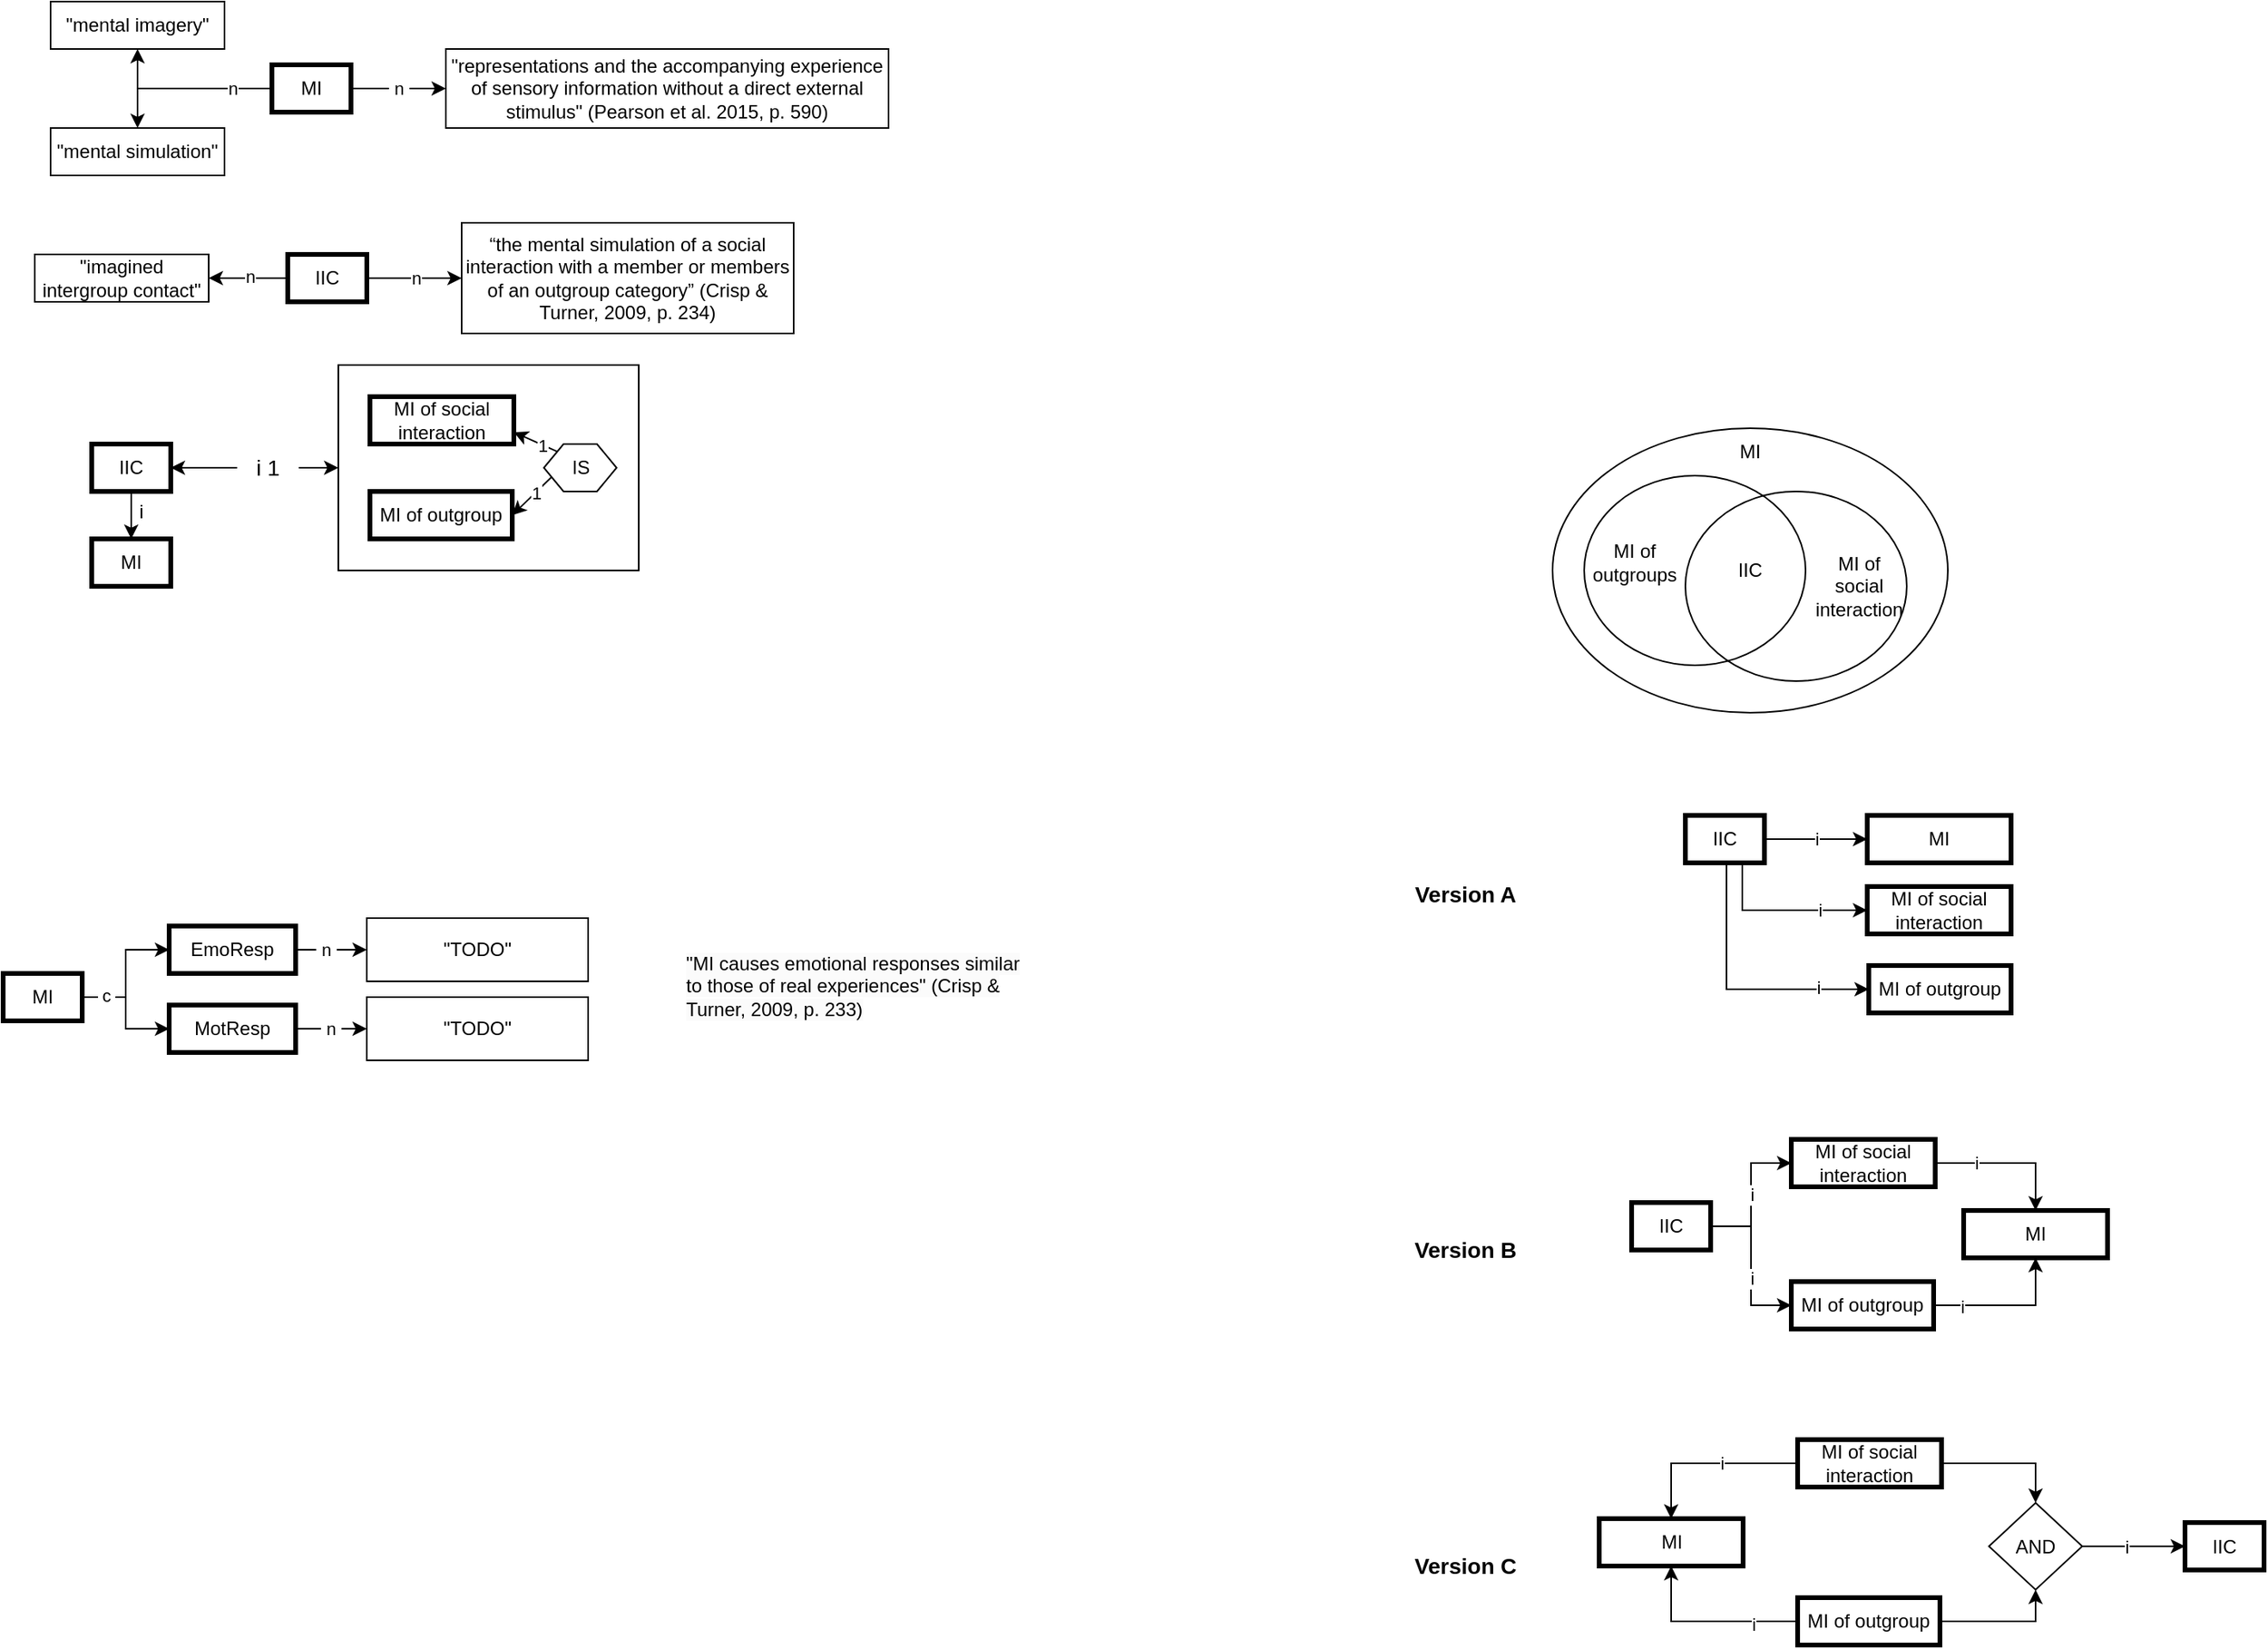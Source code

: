 <mxfile version="22.1.18" type="device">
  <diagram name="Seite-1" id="5yZLBT5A5RAoVS_Xg-lV">
    <mxGraphModel dx="1195" dy="646" grid="1" gridSize="10" guides="1" tooltips="1" connect="1" arrows="1" fold="1" page="1" pageScale="1" pageWidth="827" pageHeight="1169" math="0" shadow="0">
      <root>
        <mxCell id="0" />
        <mxCell id="1" parent="0" />
        <mxCell id="WUrqiauPszfEcTlT8KK8-7" value="" style="rounded=0;whiteSpace=wrap;html=1;" parent="1" vertex="1">
          <mxGeometry x="282" y="310" width="190" height="130" as="geometry" />
        </mxCell>
        <mxCell id="HkP_gd-xjNYq4AOfFM9T-7" style="edgeStyle=orthogonalEdgeStyle;rounded=0;orthogonalLoop=1;jettySize=auto;html=1;" parent="1" source="HkP_gd-xjNYq4AOfFM9T-1" target="HkP_gd-xjNYq4AOfFM9T-5" edge="1">
          <mxGeometry relative="1" as="geometry" />
        </mxCell>
        <mxCell id="HkP_gd-xjNYq4AOfFM9T-8" style="edgeStyle=orthogonalEdgeStyle;rounded=0;orthogonalLoop=1;jettySize=auto;html=1;" parent="1" source="HkP_gd-xjNYq4AOfFM9T-1" target="HkP_gd-xjNYq4AOfFM9T-2" edge="1">
          <mxGeometry relative="1" as="geometry" />
        </mxCell>
        <mxCell id="HkP_gd-xjNYq4AOfFM9T-9" value="n" style="edgeLabel;html=1;align=center;verticalAlign=middle;resizable=0;points=[];" parent="HkP_gd-xjNYq4AOfFM9T-8" vertex="1" connectable="0">
          <mxGeometry x="-0.545" relative="1" as="geometry">
            <mxPoint as="offset" />
          </mxGeometry>
        </mxCell>
        <mxCell id="b0rjAcDf9z5aJyuMgeFr-4" style="edgeStyle=orthogonalEdgeStyle;rounded=0;orthogonalLoop=1;jettySize=auto;html=1;" edge="1" parent="1" source="HkP_gd-xjNYq4AOfFM9T-1" target="HkP_gd-xjNYq4AOfFM9T-10">
          <mxGeometry relative="1" as="geometry" />
        </mxCell>
        <mxCell id="b0rjAcDf9z5aJyuMgeFr-5" value="&amp;nbsp;n&amp;nbsp;" style="edgeLabel;html=1;align=center;verticalAlign=middle;resizable=0;points=[];" vertex="1" connectable="0" parent="b0rjAcDf9z5aJyuMgeFr-4">
          <mxGeometry x="-0.001" relative="1" as="geometry">
            <mxPoint as="offset" />
          </mxGeometry>
        </mxCell>
        <mxCell id="HkP_gd-xjNYq4AOfFM9T-1" value="MI" style="rounded=0;whiteSpace=wrap;html=1;strokeWidth=3;" parent="1" vertex="1">
          <mxGeometry x="240" y="120" width="50" height="30" as="geometry" />
        </mxCell>
        <mxCell id="HkP_gd-xjNYq4AOfFM9T-2" value="&quot;mental imagery&quot;" style="rounded=0;whiteSpace=wrap;html=1;" parent="1" vertex="1">
          <mxGeometry x="100" y="80" width="110" height="30" as="geometry" />
        </mxCell>
        <mxCell id="HkP_gd-xjNYq4AOfFM9T-5" value="&quot;mental simulation&quot;" style="rounded=0;whiteSpace=wrap;html=1;" parent="1" vertex="1">
          <mxGeometry x="100" y="160" width="110" height="30" as="geometry" />
        </mxCell>
        <mxCell id="HkP_gd-xjNYq4AOfFM9T-10" value="&quot;representations and the accompanying experience of sensory information without a direct external stimulus&quot; (Pearson et al. 2015, p. 590)" style="rounded=0;whiteSpace=wrap;html=1;" parent="1" vertex="1">
          <mxGeometry x="350" y="110" width="280" height="50" as="geometry" />
        </mxCell>
        <mxCell id="HkP_gd-xjNYq4AOfFM9T-13" style="edgeStyle=orthogonalEdgeStyle;rounded=0;orthogonalLoop=1;jettySize=auto;html=1;" parent="1" source="HkP_gd-xjNYq4AOfFM9T-11" target="HkP_gd-xjNYq4AOfFM9T-12" edge="1">
          <mxGeometry relative="1" as="geometry" />
        </mxCell>
        <mxCell id="HkP_gd-xjNYq4AOfFM9T-14" value="n" style="edgeLabel;html=1;align=center;verticalAlign=middle;resizable=0;points=[];" parent="HkP_gd-xjNYq4AOfFM9T-13" vertex="1" connectable="0">
          <mxGeometry x="0.033" relative="1" as="geometry">
            <mxPoint as="offset" />
          </mxGeometry>
        </mxCell>
        <mxCell id="HkP_gd-xjNYq4AOfFM9T-16" style="edgeStyle=orthogonalEdgeStyle;rounded=0;orthogonalLoop=1;jettySize=auto;html=1;" parent="1" source="HkP_gd-xjNYq4AOfFM9T-11" target="HkP_gd-xjNYq4AOfFM9T-15" edge="1">
          <mxGeometry relative="1" as="geometry" />
        </mxCell>
        <mxCell id="HkP_gd-xjNYq4AOfFM9T-17" value="n" style="edgeLabel;html=1;align=center;verticalAlign=middle;resizable=0;points=[];" parent="HkP_gd-xjNYq4AOfFM9T-16" vertex="1" connectable="0">
          <mxGeometry x="-0.05" y="-1" relative="1" as="geometry">
            <mxPoint as="offset" />
          </mxGeometry>
        </mxCell>
        <mxCell id="HkP_gd-xjNYq4AOfFM9T-11" value="IIC" style="rounded=0;whiteSpace=wrap;html=1;strokeWidth=3;" parent="1" vertex="1">
          <mxGeometry x="250" y="240" width="50" height="30" as="geometry" />
        </mxCell>
        <mxCell id="HkP_gd-xjNYq4AOfFM9T-12" value="“the mental simulation of a social interaction with a member or members of an outgroup category” (Crisp &amp;amp; Turner, 2009, p. 234)" style="rounded=0;whiteSpace=wrap;html=1;" parent="1" vertex="1">
          <mxGeometry x="360" y="220" width="210" height="70" as="geometry" />
        </mxCell>
        <mxCell id="HkP_gd-xjNYq4AOfFM9T-15" value="&quot;imagined intergroup contact&quot;" style="rounded=0;whiteSpace=wrap;html=1;" parent="1" vertex="1">
          <mxGeometry x="90" y="240" width="110" height="30" as="geometry" />
        </mxCell>
        <mxCell id="HkP_gd-xjNYq4AOfFM9T-21" value="" style="ellipse;whiteSpace=wrap;html=1;" parent="1" vertex="1">
          <mxGeometry x="1050" y="350" width="250" height="180" as="geometry" />
        </mxCell>
        <mxCell id="HkP_gd-xjNYq4AOfFM9T-22" value="" style="ellipse;whiteSpace=wrap;html=1;fillColor=none;" parent="1" vertex="1">
          <mxGeometry x="1070" y="380" width="140" height="120" as="geometry" />
        </mxCell>
        <mxCell id="HkP_gd-xjNYq4AOfFM9T-23" value="" style="ellipse;whiteSpace=wrap;html=1;fillColor=none;" parent="1" vertex="1">
          <mxGeometry x="1134" y="390" width="140" height="120" as="geometry" />
        </mxCell>
        <mxCell id="HkP_gd-xjNYq4AOfFM9T-24" value="MI" style="text;html=1;strokeColor=none;fillColor=none;align=center;verticalAlign=middle;whiteSpace=wrap;rounded=0;" parent="1" vertex="1">
          <mxGeometry x="1145" y="350" width="60" height="30" as="geometry" />
        </mxCell>
        <mxCell id="HkP_gd-xjNYq4AOfFM9T-25" value="MI of social interaction" style="text;html=1;strokeColor=none;fillColor=none;align=center;verticalAlign=middle;whiteSpace=wrap;rounded=0;" parent="1" vertex="1">
          <mxGeometry x="1214" y="435" width="60" height="30" as="geometry" />
        </mxCell>
        <mxCell id="HkP_gd-xjNYq4AOfFM9T-26" value="MI of outgroups" style="text;html=1;strokeColor=none;fillColor=none;align=center;verticalAlign=middle;whiteSpace=wrap;rounded=0;" parent="1" vertex="1">
          <mxGeometry x="1070" y="420" width="64" height="30" as="geometry" />
        </mxCell>
        <mxCell id="HkP_gd-xjNYq4AOfFM9T-27" value="IIC" style="text;html=1;strokeColor=none;fillColor=none;align=center;verticalAlign=middle;whiteSpace=wrap;rounded=0;" parent="1" vertex="1">
          <mxGeometry x="1145" y="425" width="60" height="30" as="geometry" />
        </mxCell>
        <mxCell id="HkP_gd-xjNYq4AOfFM9T-28" value="MI" style="rounded=0;whiteSpace=wrap;html=1;strokeWidth=3;" parent="1" vertex="1">
          <mxGeometry x="1249" y="595" width="91" height="30" as="geometry" />
        </mxCell>
        <mxCell id="HkP_gd-xjNYq4AOfFM9T-30" value="i" style="edgeStyle=orthogonalEdgeStyle;rounded=0;orthogonalLoop=1;jettySize=auto;html=1;" parent="1" source="HkP_gd-xjNYq4AOfFM9T-29" target="HkP_gd-xjNYq4AOfFM9T-28" edge="1">
          <mxGeometry relative="1" as="geometry" />
        </mxCell>
        <mxCell id="HkP_gd-xjNYq4AOfFM9T-33" style="edgeStyle=orthogonalEdgeStyle;rounded=0;orthogonalLoop=1;jettySize=auto;html=1;entryX=0;entryY=0.5;entryDx=0;entryDy=0;" parent="1" source="HkP_gd-xjNYq4AOfFM9T-29" target="HkP_gd-xjNYq4AOfFM9T-31" edge="1">
          <mxGeometry relative="1" as="geometry">
            <Array as="points">
              <mxPoint x="1170" y="655" />
            </Array>
          </mxGeometry>
        </mxCell>
        <mxCell id="HkP_gd-xjNYq4AOfFM9T-35" value="i" style="edgeLabel;html=1;align=center;verticalAlign=middle;resizable=0;points=[];" parent="HkP_gd-xjNYq4AOfFM9T-33" vertex="1" connectable="0">
          <mxGeometry x="0.45" relative="1" as="geometry">
            <mxPoint as="offset" />
          </mxGeometry>
        </mxCell>
        <mxCell id="HkP_gd-xjNYq4AOfFM9T-34" style="edgeStyle=orthogonalEdgeStyle;rounded=0;orthogonalLoop=1;jettySize=auto;html=1;entryX=0;entryY=0.5;entryDx=0;entryDy=0;" parent="1" source="HkP_gd-xjNYq4AOfFM9T-29" target="HkP_gd-xjNYq4AOfFM9T-32" edge="1">
          <mxGeometry relative="1" as="geometry">
            <Array as="points">
              <mxPoint x="1160" y="705" />
            </Array>
          </mxGeometry>
        </mxCell>
        <mxCell id="HkP_gd-xjNYq4AOfFM9T-36" value="i" style="edgeLabel;html=1;align=center;verticalAlign=middle;resizable=0;points=[];" parent="HkP_gd-xjNYq4AOfFM9T-34" vertex="1" connectable="0">
          <mxGeometry x="0.624" y="1" relative="1" as="geometry">
            <mxPoint as="offset" />
          </mxGeometry>
        </mxCell>
        <mxCell id="HkP_gd-xjNYq4AOfFM9T-29" value="IIC" style="rounded=0;whiteSpace=wrap;html=1;strokeWidth=3;" parent="1" vertex="1">
          <mxGeometry x="1134" y="595" width="50" height="30" as="geometry" />
        </mxCell>
        <mxCell id="HkP_gd-xjNYq4AOfFM9T-31" value="MI of social interaction" style="rounded=0;whiteSpace=wrap;html=1;strokeWidth=3;" parent="1" vertex="1">
          <mxGeometry x="1249" y="640" width="91" height="30" as="geometry" />
        </mxCell>
        <mxCell id="HkP_gd-xjNYq4AOfFM9T-32" value="MI of outgroup" style="rounded=0;whiteSpace=wrap;html=1;strokeWidth=3;" parent="1" vertex="1">
          <mxGeometry x="1250" y="690" width="90" height="30" as="geometry" />
        </mxCell>
        <mxCell id="HkP_gd-xjNYq4AOfFM9T-37" value="&lt;b&gt;&lt;font style=&quot;font-size: 14px;&quot;&gt;Version A&lt;/font&gt;&lt;/b&gt;" style="text;html=1;strokeColor=none;fillColor=none;align=center;verticalAlign=middle;whiteSpace=wrap;rounded=0;" parent="1" vertex="1">
          <mxGeometry x="950" y="630" width="90" height="30" as="geometry" />
        </mxCell>
        <mxCell id="HkP_gd-xjNYq4AOfFM9T-38" value="MI" style="rounded=0;whiteSpace=wrap;html=1;strokeWidth=3;" parent="1" vertex="1">
          <mxGeometry x="1310" y="845" width="91" height="30" as="geometry" />
        </mxCell>
        <mxCell id="HkP_gd-xjNYq4AOfFM9T-39" value="i" style="edgeStyle=orthogonalEdgeStyle;rounded=0;orthogonalLoop=1;jettySize=auto;html=1;entryX=0;entryY=0.5;entryDx=0;entryDy=0;" parent="1" source="HkP_gd-xjNYq4AOfFM9T-44" target="HkP_gd-xjNYq4AOfFM9T-45" edge="1">
          <mxGeometry relative="1" as="geometry" />
        </mxCell>
        <mxCell id="HkP_gd-xjNYq4AOfFM9T-40" style="edgeStyle=orthogonalEdgeStyle;rounded=0;orthogonalLoop=1;jettySize=auto;html=1;entryX=1;entryY=0.5;entryDx=0;entryDy=0;startArrow=classic;startFill=1;endArrow=none;endFill=0;exitX=0.5;exitY=0;exitDx=0;exitDy=0;" parent="1" source="HkP_gd-xjNYq4AOfFM9T-38" target="HkP_gd-xjNYq4AOfFM9T-45" edge="1">
          <mxGeometry relative="1" as="geometry" />
        </mxCell>
        <mxCell id="HkP_gd-xjNYq4AOfFM9T-41" value="i" style="edgeLabel;html=1;align=center;verticalAlign=middle;resizable=0;points=[];" parent="HkP_gd-xjNYq4AOfFM9T-40" vertex="1" connectable="0">
          <mxGeometry x="0.45" relative="1" as="geometry">
            <mxPoint as="offset" />
          </mxGeometry>
        </mxCell>
        <mxCell id="HkP_gd-xjNYq4AOfFM9T-42" style="edgeStyle=orthogonalEdgeStyle;rounded=0;orthogonalLoop=1;jettySize=auto;html=1;entryX=1;entryY=0.5;entryDx=0;entryDy=0;startArrow=classic;startFill=1;endArrow=none;endFill=0;exitX=0.5;exitY=1;exitDx=0;exitDy=0;" parent="1" source="HkP_gd-xjNYq4AOfFM9T-38" target="HkP_gd-xjNYq4AOfFM9T-46" edge="1">
          <mxGeometry relative="1" as="geometry" />
        </mxCell>
        <mxCell id="HkP_gd-xjNYq4AOfFM9T-43" value="i" style="edgeLabel;html=1;align=center;verticalAlign=middle;resizable=0;points=[];" parent="HkP_gd-xjNYq4AOfFM9T-42" vertex="1" connectable="0">
          <mxGeometry x="0.624" y="1" relative="1" as="geometry">
            <mxPoint as="offset" />
          </mxGeometry>
        </mxCell>
        <mxCell id="HkP_gd-xjNYq4AOfFM9T-48" style="edgeStyle=orthogonalEdgeStyle;rounded=0;orthogonalLoop=1;jettySize=auto;html=1;entryX=0;entryY=0.5;entryDx=0;entryDy=0;" parent="1" source="HkP_gd-xjNYq4AOfFM9T-44" target="HkP_gd-xjNYq4AOfFM9T-46" edge="1">
          <mxGeometry relative="1" as="geometry" />
        </mxCell>
        <mxCell id="HkP_gd-xjNYq4AOfFM9T-49" value="i" style="edgeLabel;html=1;align=center;verticalAlign=middle;resizable=0;points=[];" parent="HkP_gd-xjNYq4AOfFM9T-48" vertex="1" connectable="0">
          <mxGeometry x="0.139" relative="1" as="geometry">
            <mxPoint y="1" as="offset" />
          </mxGeometry>
        </mxCell>
        <mxCell id="HkP_gd-xjNYq4AOfFM9T-44" value="IIC" style="rounded=0;whiteSpace=wrap;html=1;strokeWidth=3;" parent="1" vertex="1">
          <mxGeometry x="1100" y="840" width="50" height="30" as="geometry" />
        </mxCell>
        <mxCell id="HkP_gd-xjNYq4AOfFM9T-45" value="MI of social interaction" style="rounded=0;whiteSpace=wrap;html=1;strokeWidth=3;" parent="1" vertex="1">
          <mxGeometry x="1201" y="800" width="91" height="30" as="geometry" />
        </mxCell>
        <mxCell id="HkP_gd-xjNYq4AOfFM9T-46" value="MI of outgroup" style="rounded=0;whiteSpace=wrap;html=1;strokeWidth=3;" parent="1" vertex="1">
          <mxGeometry x="1201" y="890" width="90" height="30" as="geometry" />
        </mxCell>
        <mxCell id="HkP_gd-xjNYq4AOfFM9T-47" value="&lt;b&gt;&lt;font style=&quot;font-size: 14px;&quot;&gt;Version B&lt;/font&gt;&lt;/b&gt;" style="text;html=1;strokeColor=none;fillColor=none;align=center;verticalAlign=middle;whiteSpace=wrap;rounded=0;" parent="1" vertex="1">
          <mxGeometry x="950" y="855" width="90" height="30" as="geometry" />
        </mxCell>
        <mxCell id="HkP_gd-xjNYq4AOfFM9T-50" value="MI" style="rounded=0;whiteSpace=wrap;html=1;strokeWidth=3;" parent="1" vertex="1">
          <mxGeometry x="1079.5" y="1040" width="91" height="30" as="geometry" />
        </mxCell>
        <mxCell id="HkP_gd-xjNYq4AOfFM9T-58" value="IIC" style="rounded=0;whiteSpace=wrap;html=1;strokeWidth=3;" parent="1" vertex="1">
          <mxGeometry x="1450" y="1042.5" width="50" height="30" as="geometry" />
        </mxCell>
        <mxCell id="HkP_gd-xjNYq4AOfFM9T-62" style="edgeStyle=orthogonalEdgeStyle;rounded=0;orthogonalLoop=1;jettySize=auto;html=1;entryX=0.5;entryY=0;entryDx=0;entryDy=0;" parent="1" source="HkP_gd-xjNYq4AOfFM9T-59" target="HkP_gd-xjNYq4AOfFM9T-50" edge="1">
          <mxGeometry relative="1" as="geometry" />
        </mxCell>
        <mxCell id="HkP_gd-xjNYq4AOfFM9T-63" value="i" style="edgeLabel;html=1;align=center;verticalAlign=middle;resizable=0;points=[];" parent="HkP_gd-xjNYq4AOfFM9T-62" vertex="1" connectable="0">
          <mxGeometry x="-0.157" relative="1" as="geometry">
            <mxPoint as="offset" />
          </mxGeometry>
        </mxCell>
        <mxCell id="HkP_gd-xjNYq4AOfFM9T-67" style="edgeStyle=orthogonalEdgeStyle;rounded=0;orthogonalLoop=1;jettySize=auto;html=1;entryX=0.5;entryY=0;entryDx=0;entryDy=0;" parent="1" source="HkP_gd-xjNYq4AOfFM9T-59" target="HkP_gd-xjNYq4AOfFM9T-66" edge="1">
          <mxGeometry relative="1" as="geometry" />
        </mxCell>
        <mxCell id="HkP_gd-xjNYq4AOfFM9T-59" value="MI of social interaction" style="rounded=0;whiteSpace=wrap;html=1;strokeWidth=3;" parent="1" vertex="1">
          <mxGeometry x="1205" y="990" width="91" height="30" as="geometry" />
        </mxCell>
        <mxCell id="HkP_gd-xjNYq4AOfFM9T-64" style="edgeStyle=orthogonalEdgeStyle;rounded=0;orthogonalLoop=1;jettySize=auto;html=1;entryX=0.5;entryY=1;entryDx=0;entryDy=0;" parent="1" source="HkP_gd-xjNYq4AOfFM9T-60" target="HkP_gd-xjNYq4AOfFM9T-50" edge="1">
          <mxGeometry relative="1" as="geometry" />
        </mxCell>
        <mxCell id="HkP_gd-xjNYq4AOfFM9T-65" value="i" style="edgeLabel;html=1;align=center;verticalAlign=middle;resizable=0;points=[];" parent="HkP_gd-xjNYq4AOfFM9T-64" vertex="1" connectable="0">
          <mxGeometry x="-0.487" y="2" relative="1" as="geometry">
            <mxPoint x="1" as="offset" />
          </mxGeometry>
        </mxCell>
        <mxCell id="HkP_gd-xjNYq4AOfFM9T-68" style="edgeStyle=orthogonalEdgeStyle;rounded=0;orthogonalLoop=1;jettySize=auto;html=1;entryX=0.5;entryY=1;entryDx=0;entryDy=0;" parent="1" source="HkP_gd-xjNYq4AOfFM9T-60" target="HkP_gd-xjNYq4AOfFM9T-66" edge="1">
          <mxGeometry relative="1" as="geometry" />
        </mxCell>
        <mxCell id="HkP_gd-xjNYq4AOfFM9T-60" value="MI of outgroup" style="rounded=0;whiteSpace=wrap;html=1;strokeWidth=3;" parent="1" vertex="1">
          <mxGeometry x="1205" y="1090" width="90" height="30" as="geometry" />
        </mxCell>
        <mxCell id="HkP_gd-xjNYq4AOfFM9T-61" value="&lt;b&gt;&lt;font style=&quot;font-size: 14px;&quot;&gt;Version C&lt;/font&gt;&lt;/b&gt;" style="text;html=1;strokeColor=none;fillColor=none;align=center;verticalAlign=middle;whiteSpace=wrap;rounded=0;" parent="1" vertex="1">
          <mxGeometry x="950" y="1055" width="90" height="30" as="geometry" />
        </mxCell>
        <mxCell id="HkP_gd-xjNYq4AOfFM9T-70" style="edgeStyle=orthogonalEdgeStyle;rounded=0;orthogonalLoop=1;jettySize=auto;html=1;entryX=0;entryY=0.5;entryDx=0;entryDy=0;" parent="1" source="HkP_gd-xjNYq4AOfFM9T-66" target="HkP_gd-xjNYq4AOfFM9T-58" edge="1">
          <mxGeometry relative="1" as="geometry" />
        </mxCell>
        <mxCell id="HkP_gd-xjNYq4AOfFM9T-71" value="i" style="edgeLabel;html=1;align=center;verticalAlign=middle;resizable=0;points=[];" parent="HkP_gd-xjNYq4AOfFM9T-70" vertex="1" connectable="0">
          <mxGeometry x="-0.139" y="1" relative="1" as="geometry">
            <mxPoint y="1" as="offset" />
          </mxGeometry>
        </mxCell>
        <mxCell id="HkP_gd-xjNYq4AOfFM9T-66" value="AND" style="rhombus;whiteSpace=wrap;html=1;" parent="1" vertex="1">
          <mxGeometry x="1326" y="1030" width="59" height="55" as="geometry" />
        </mxCell>
        <mxCell id="WUrqiauPszfEcTlT8KK8-2" style="edgeStyle=orthogonalEdgeStyle;rounded=0;orthogonalLoop=1;jettySize=auto;html=1;entryX=0;entryY=0.5;entryDx=0;entryDy=0;startArrow=classic;startFill=1;" parent="1" source="WUrqiauPszfEcTlT8KK8-4" target="WUrqiauPszfEcTlT8KK8-7" edge="1">
          <mxGeometry relative="1" as="geometry" />
        </mxCell>
        <mxCell id="WUrqiauPszfEcTlT8KK8-3" value="i" style="edgeLabel;html=1;align=center;verticalAlign=middle;resizable=0;points=[];" parent="WUrqiauPszfEcTlT8KK8-2" vertex="1" connectable="0">
          <mxGeometry x="0.139" relative="1" as="geometry">
            <mxPoint y="1" as="offset" />
          </mxGeometry>
        </mxCell>
        <mxCell id="WUrqiauPszfEcTlT8KK8-9" value="&lt;font style=&quot;font-size: 14px;&quot;&gt;&amp;nbsp; &amp;nbsp;i 1 &amp;nbsp;&amp;nbsp;&lt;/font&gt;" style="edgeLabel;html=1;align=center;verticalAlign=middle;resizable=0;points=[];" parent="WUrqiauPszfEcTlT8KK8-2" vertex="1" connectable="0">
          <mxGeometry x="0.151" relative="1" as="geometry">
            <mxPoint as="offset" />
          </mxGeometry>
        </mxCell>
        <mxCell id="b0rjAcDf9z5aJyuMgeFr-18" style="edgeStyle=orthogonalEdgeStyle;rounded=0;orthogonalLoop=1;jettySize=auto;html=1;" edge="1" parent="1" source="WUrqiauPszfEcTlT8KK8-4" target="b0rjAcDf9z5aJyuMgeFr-17">
          <mxGeometry relative="1" as="geometry" />
        </mxCell>
        <mxCell id="WUrqiauPszfEcTlT8KK8-4" value="IIC" style="rounded=0;whiteSpace=wrap;html=1;strokeWidth=3;" parent="1" vertex="1">
          <mxGeometry x="126" y="360" width="50" height="30" as="geometry" />
        </mxCell>
        <mxCell id="WUrqiauPszfEcTlT8KK8-5" value="MI of social interaction" style="rounded=0;whiteSpace=wrap;html=1;strokeWidth=3;" parent="1" vertex="1">
          <mxGeometry x="302" y="330" width="91" height="30" as="geometry" />
        </mxCell>
        <mxCell id="WUrqiauPszfEcTlT8KK8-6" value="MI of outgroup" style="rounded=0;whiteSpace=wrap;html=1;strokeWidth=3;" parent="1" vertex="1">
          <mxGeometry x="302" y="390" width="90" height="30" as="geometry" />
        </mxCell>
        <mxCell id="WUrqiauPszfEcTlT8KK8-11" style="rounded=0;orthogonalLoop=1;jettySize=auto;html=1;entryX=1;entryY=0.75;entryDx=0;entryDy=0;exitX=0.205;exitY=0.172;exitDx=0;exitDy=0;exitPerimeter=0;" parent="1" source="WUrqiauPszfEcTlT8KK8-10" target="WUrqiauPszfEcTlT8KK8-5" edge="1">
          <mxGeometry relative="1" as="geometry" />
        </mxCell>
        <mxCell id="WUrqiauPszfEcTlT8KK8-13" value="1" style="edgeLabel;html=1;align=center;verticalAlign=middle;resizable=0;points=[];" parent="WUrqiauPszfEcTlT8KK8-11" vertex="1" connectable="0">
          <mxGeometry x="-0.276" relative="1" as="geometry">
            <mxPoint as="offset" />
          </mxGeometry>
        </mxCell>
        <mxCell id="WUrqiauPszfEcTlT8KK8-12" style="rounded=0;orthogonalLoop=1;jettySize=auto;html=1;exitX=0;exitY=0.75;exitDx=0;exitDy=0;entryX=1;entryY=0.5;entryDx=0;entryDy=0;" parent="1" source="WUrqiauPszfEcTlT8KK8-10" target="WUrqiauPszfEcTlT8KK8-6" edge="1">
          <mxGeometry relative="1" as="geometry" />
        </mxCell>
        <mxCell id="WUrqiauPszfEcTlT8KK8-14" value="1" style="edgeLabel;html=1;align=center;verticalAlign=middle;resizable=0;points=[];" parent="WUrqiauPszfEcTlT8KK8-12" vertex="1" connectable="0">
          <mxGeometry x="-0.196" relative="1" as="geometry">
            <mxPoint as="offset" />
          </mxGeometry>
        </mxCell>
        <mxCell id="WUrqiauPszfEcTlT8KK8-10" value="IS" style="verticalLabelPosition=middle;verticalAlign=middle;html=1;shape=hexagon;perimeter=hexagonPerimeter2;arcSize=6;size=0.27;align=center;labelPosition=center;" parent="1" vertex="1">
          <mxGeometry x="412" y="360" width="46" height="30" as="geometry" />
        </mxCell>
        <mxCell id="b0rjAcDf9z5aJyuMgeFr-6" style="edgeStyle=orthogonalEdgeStyle;rounded=0;orthogonalLoop=1;jettySize=auto;html=1;" edge="1" parent="1" source="b0rjAcDf9z5aJyuMgeFr-1" target="b0rjAcDf9z5aJyuMgeFr-3">
          <mxGeometry relative="1" as="geometry" />
        </mxCell>
        <mxCell id="b0rjAcDf9z5aJyuMgeFr-15" style="edgeStyle=orthogonalEdgeStyle;rounded=0;orthogonalLoop=1;jettySize=auto;html=1;" edge="1" parent="1" source="b0rjAcDf9z5aJyuMgeFr-1" target="b0rjAcDf9z5aJyuMgeFr-11">
          <mxGeometry relative="1" as="geometry" />
        </mxCell>
        <mxCell id="b0rjAcDf9z5aJyuMgeFr-16" value="&amp;nbsp;c&amp;nbsp;" style="edgeLabel;html=1;align=center;verticalAlign=middle;resizable=0;points=[];" vertex="1" connectable="0" parent="b0rjAcDf9z5aJyuMgeFr-15">
          <mxGeometry x="-0.598" y="1" relative="1" as="geometry">
            <mxPoint as="offset" />
          </mxGeometry>
        </mxCell>
        <mxCell id="b0rjAcDf9z5aJyuMgeFr-1" value="MI" style="rounded=0;whiteSpace=wrap;html=1;strokeWidth=3;" vertex="1" parent="1">
          <mxGeometry x="70" y="695" width="50" height="30" as="geometry" />
        </mxCell>
        <mxCell id="b0rjAcDf9z5aJyuMgeFr-2" value="&quot;TODO&quot;" style="rounded=0;whiteSpace=wrap;html=1;" vertex="1" parent="1">
          <mxGeometry x="300" y="660" width="140" height="40" as="geometry" />
        </mxCell>
        <mxCell id="b0rjAcDf9z5aJyuMgeFr-9" style="edgeStyle=orthogonalEdgeStyle;rounded=0;orthogonalLoop=1;jettySize=auto;html=1;" edge="1" parent="1" source="b0rjAcDf9z5aJyuMgeFr-3" target="b0rjAcDf9z5aJyuMgeFr-2">
          <mxGeometry relative="1" as="geometry" />
        </mxCell>
        <mxCell id="b0rjAcDf9z5aJyuMgeFr-10" value="&amp;nbsp;n&amp;nbsp;" style="edgeLabel;html=1;align=center;verticalAlign=middle;resizable=0;points=[];" vertex="1" connectable="0" parent="b0rjAcDf9z5aJyuMgeFr-9">
          <mxGeometry x="-0.149" relative="1" as="geometry">
            <mxPoint as="offset" />
          </mxGeometry>
        </mxCell>
        <mxCell id="b0rjAcDf9z5aJyuMgeFr-3" value="EmoResp" style="rounded=0;whiteSpace=wrap;html=1;strokeWidth=3;" vertex="1" parent="1">
          <mxGeometry x="175" y="665" width="80" height="30" as="geometry" />
        </mxCell>
        <mxCell id="b0rjAcDf9z5aJyuMgeFr-8" value="&lt;span style=&quot;color: rgb(0, 0, 0); font-family: Helvetica; font-size: 12px; font-style: normal; font-variant-ligatures: normal; font-variant-caps: normal; font-weight: 400; letter-spacing: normal; orphans: 2; text-align: center; text-indent: 0px; text-transform: none; widows: 2; word-spacing: 0px; -webkit-text-stroke-width: 0px; background-color: rgb(251, 251, 251); text-decoration-thickness: initial; text-decoration-style: initial; text-decoration-color: initial; float: none; display: inline !important;&quot;&gt;&quot;MI causes emotional responses similar to those of real experiences&quot; (Crisp &amp;amp; Turner, 2009, p. 233)&lt;/span&gt;" style="text;whiteSpace=wrap;html=1;" vertex="1" parent="1">
          <mxGeometry x="500" y="675" width="220" height="50" as="geometry" />
        </mxCell>
        <mxCell id="b0rjAcDf9z5aJyuMgeFr-13" style="edgeStyle=orthogonalEdgeStyle;rounded=0;orthogonalLoop=1;jettySize=auto;html=1;" edge="1" parent="1" source="b0rjAcDf9z5aJyuMgeFr-11" target="b0rjAcDf9z5aJyuMgeFr-12">
          <mxGeometry relative="1" as="geometry" />
        </mxCell>
        <mxCell id="b0rjAcDf9z5aJyuMgeFr-14" value="&amp;nbsp;n&amp;nbsp;" style="edgeLabel;html=1;align=center;verticalAlign=middle;resizable=0;points=[];" vertex="1" connectable="0" parent="b0rjAcDf9z5aJyuMgeFr-13">
          <mxGeometry x="-0.022" relative="1" as="geometry">
            <mxPoint as="offset" />
          </mxGeometry>
        </mxCell>
        <mxCell id="b0rjAcDf9z5aJyuMgeFr-11" value="MotResp" style="rounded=0;whiteSpace=wrap;html=1;strokeWidth=3;" vertex="1" parent="1">
          <mxGeometry x="175" y="715" width="80" height="30" as="geometry" />
        </mxCell>
        <mxCell id="b0rjAcDf9z5aJyuMgeFr-12" value="&quot;TODO&quot;" style="rounded=0;whiteSpace=wrap;html=1;" vertex="1" parent="1">
          <mxGeometry x="300" y="710" width="140" height="40" as="geometry" />
        </mxCell>
        <mxCell id="b0rjAcDf9z5aJyuMgeFr-17" value="MI" style="rounded=0;whiteSpace=wrap;html=1;strokeWidth=3;" vertex="1" parent="1">
          <mxGeometry x="126" y="420" width="50" height="30" as="geometry" />
        </mxCell>
        <mxCell id="b0rjAcDf9z5aJyuMgeFr-19" value="i" style="text;html=1;align=center;verticalAlign=middle;resizable=0;points=[];autosize=1;strokeColor=none;fillColor=none;" vertex="1" parent="1">
          <mxGeometry x="142" y="388" width="30" height="30" as="geometry" />
        </mxCell>
      </root>
    </mxGraphModel>
  </diagram>
</mxfile>
